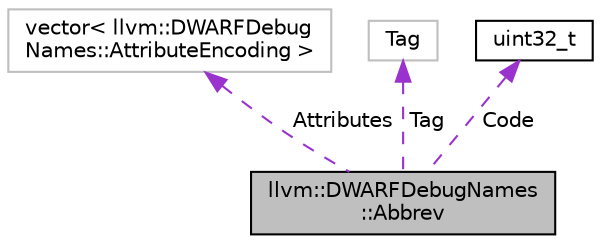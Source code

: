 digraph "llvm::DWARFDebugNames::Abbrev"
{
 // LATEX_PDF_SIZE
  bgcolor="transparent";
  edge [fontname="Helvetica",fontsize="10",labelfontname="Helvetica",labelfontsize="10"];
  node [fontname="Helvetica",fontsize="10",shape=record];
  Node1 [label="llvm::DWARFDebugNames\l::Abbrev",height=0.2,width=0.4,color="black", fillcolor="grey75", style="filled", fontcolor="black",tooltip="Abbreviation describing the encoding of Name Index entries."];
  Node2 -> Node1 [dir="back",color="darkorchid3",fontsize="10",style="dashed",label=" Attributes" ,fontname="Helvetica"];
  Node2 [label="vector\< llvm::DWARFDebug\lNames::AttributeEncoding \>",height=0.2,width=0.4,color="grey75",tooltip=" "];
  Node3 -> Node1 [dir="back",color="darkorchid3",fontsize="10",style="dashed",label=" Tag" ,fontname="Helvetica"];
  Node3 [label="Tag",height=0.2,width=0.4,color="grey75",tooltip=" "];
  Node4 -> Node1 [dir="back",color="darkorchid3",fontsize="10",style="dashed",label=" Code" ,fontname="Helvetica"];
  Node4 [label="uint32_t",height=0.2,width=0.4,color="black",URL="$classuint32__t.html",tooltip=" "];
}
